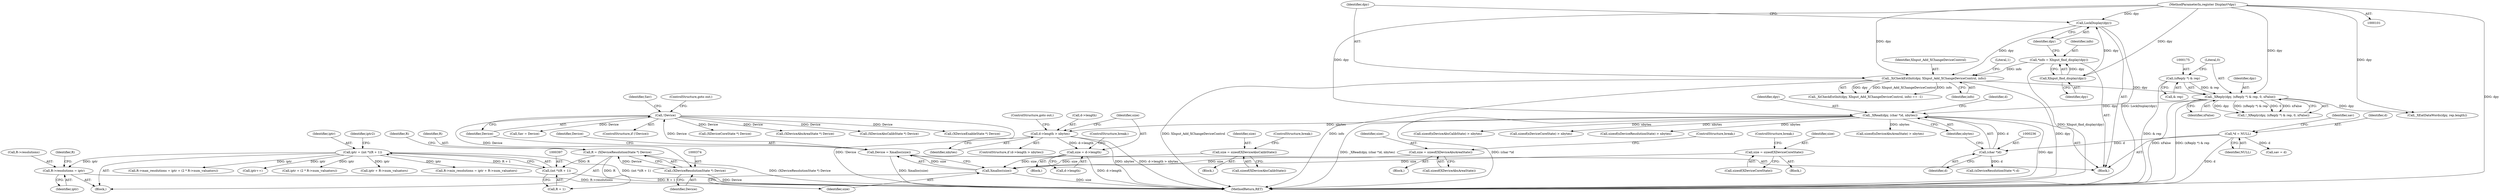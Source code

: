digraph "0_libXi_19a9cd607de73947fcfb104682f203ffe4e1f4e5_0@pointer" {
"1000408" [label="(Call,R->resolutions = iptr)"];
"1000394" [label="(Call,iptr = (int *)(R + 1))"];
"1000396" [label="(Call,(int *)(R + 1))"];
"1000371" [label="(Call,R = (XDeviceResolutionState *) Device)"];
"1000373" [label="(Call,(XDeviceResolutionState *) Device)"];
"1000347" [label="(Call,!Device)"];
"1000342" [label="(Call,Device = Xmalloc(size))"];
"1000344" [label="(Call,Xmalloc(size))"];
"1000297" [label="(Call,size = sizeof(XDeviceAbsCalibState))"];
"1000310" [label="(Call,size = sizeof(XDeviceAbsAreaState))"];
"1000323" [label="(Call,size = sizeof(XDeviceCoreState))"];
"1000336" [label="(Call,size = d->length)"];
"1000330" [label="(Call,d->length > nbytes)"];
"1000233" [label="(Call,_XRead(dpy, (char *)d, nbytes))"];
"1000172" [label="(Call,_XReply(dpy, (xReply *) & rep, 0, xFalse))"];
"1000133" [label="(Call,_XiCheckExtInit(dpy, XInput_Add_XChangeDeviceControl, info))"];
"1000129" [label="(Call,LockDisplay(dpy))"];
"1000127" [label="(Call,XInput_find_display(dpy))"];
"1000102" [label="(MethodParameterIn,register Display\t*dpy)"];
"1000125" [label="(Call,*info = XInput_find_display(dpy))"];
"1000174" [label="(Call,(xReply *) & rep)"];
"1000235" [label="(Call,(char *)d)"];
"1000115" [label="(Call,*d = NULL)"];
"1000135" [label="(Identifier,XInput_Add_XChangeDeviceControl)"];
"1000116" [label="(Identifier,d)"];
"1000422" [label="(Call,R->max_resolutions = iptr + (2 * R->num_valuators))"];
"1000371" [label="(Call,R = (XDeviceResolutionState *) Device)"];
"1000655" [label="(Call,(XDeviceEnableState *) Device)"];
"1000378" [label="(Identifier,R)"];
"1000448" [label="(Call,iptr++)"];
"1000303" [label="(Block,)"];
"1000176" [label="(Call,& rep)"];
"1000360" [label="(Block,)"];
"1000394" [label="(Call,iptr = (int *)(R + 1))"];
"1000179" [label="(Identifier,xFalse)"];
"1000297" [label="(Call,size = sizeof(XDeviceAbsCalibState))"];
"1000125" [label="(Call,*info = XInput_find_display(dpy))"];
"1000292" [label="(Call,sizeof(xDeviceAbsCalibState) > nbytes)"];
"1000345" [label="(Identifier,size)"];
"1000134" [label="(Identifier,dpy)"];
"1000396" [label="(Call,(int *)(R + 1))"];
"1000398" [label="(Call,R + 1)"];
"1000312" [label="(Call,sizeof(XDeviceAbsAreaState))"];
"1000230" [label="(Call,sav = d)"];
"1000426" [label="(Call,iptr + (2 * R->num_valuators))"];
"1000172" [label="(Call,_XReply(dpy, (xReply *) & rep, 0, xFalse))"];
"1000349" [label="(ControlStructure,goto out;)"];
"1000344" [label="(Call,Xmalloc(size))"];
"1000327" [label="(ControlStructure,break;)"];
"1000373" [label="(Call,(XDeviceResolutionState *) Device)"];
"1000243" [label="(Block,)"];
"1000127" [label="(Call,XInput_find_display(dpy))"];
"1000679" [label="(MethodReturn,RET)"];
"1000132" [label="(Call,_XiCheckExtInit(dpy, XInput_Add_XChangeDeviceControl, info) == -1)"];
"1000299" [label="(Call,sizeof(XDeviceAbsCalibState))"];
"1000290" [label="(Block,)"];
"1000329" [label="(ControlStructure,if (d->length > nbytes))"];
"1000318" [label="(Call,sizeof(xDeviceCoreState) > nbytes)"];
"1000174" [label="(Call,(xReply *) & rep)"];
"1000412" [label="(Identifier,iptr)"];
"1000417" [label="(Call,iptr + R->num_valuators)"];
"1000323" [label="(Call,size = sizeof(XDeviceCoreState))"];
"1000350" [label="(Call,Sav = Device)"];
"1000346" [label="(ControlStructure,if (!Device))"];
"1000233" [label="(Call,_XRead(dpy, (char *)d, nbytes))"];
"1000343" [label="(Identifier,Device)"];
"1000375" [label="(Identifier,Device)"];
"1000126" [label="(Identifier,info)"];
"1000235" [label="(Call,(char *)d)"];
"1000237" [label="(Identifier,d)"];
"1000298" [label="(Identifier,size)"];
"1000342" [label="(Call,Device = Xmalloc(size))"];
"1000117" [label="(Identifier,NULL)"];
"1000251" [label="(Call,(xDeviceResolutionState *) d)"];
"1000324" [label="(Identifier,size)"];
"1000224" [label="(Call,_XEatDataWords(dpy, rep.length))"];
"1000138" [label="(Literal,1)"];
"1000129" [label="(Call,LockDisplay(dpy))"];
"1000128" [label="(Identifier,dpy)"];
"1000615" [label="(Call,(XDeviceCoreState *) Device)"];
"1000311" [label="(Identifier,size)"];
"1000115" [label="(Call,*d = NULL)"];
"1000413" [label="(Call,R->min_resolutions = iptr + R->num_valuators)"];
"1000130" [label="(Identifier,dpy)"];
"1000395" [label="(Identifier,iptr)"];
"1000256" [label="(Call,sizeof(xDeviceResolutionState) > nbytes)"];
"1000136" [label="(Identifier,info)"];
"1000314" [label="(ControlStructure,break;)"];
"1000338" [label="(Call,d->length)"];
"1000330" [label="(Call,d->length > nbytes)"];
"1000348" [label="(Identifier,Device)"];
"1000547" [label="(Call,(XDeviceAbsAreaState *) Device)"];
"1000310" [label="(Call,size = sizeof(XDeviceAbsAreaState))"];
"1000325" [label="(Call,sizeof(XDeviceCoreState))"];
"1000409" [label="(Call,R->resolutions)"];
"1000120" [label="(Identifier,sav)"];
"1000351" [label="(Identifier,Sav)"];
"1000234" [label="(Identifier,dpy)"];
"1000331" [label="(Call,d->length)"];
"1000415" [label="(Identifier,R)"];
"1000465" [label="(Call,(XDeviceAbsCalibState *) Device)"];
"1000402" [label="(Identifier,iptr2)"];
"1000334" [label="(Identifier,nbytes)"];
"1000133" [label="(Call,_XiCheckExtInit(dpy, XInput_Add_XChangeDeviceControl, info))"];
"1000102" [label="(MethodParameterIn,register Display\t*dpy)"];
"1000372" [label="(Identifier,R)"];
"1000305" [label="(Call,sizeof(xDeviceAbsAreaState) > nbytes)"];
"1000178" [label="(Literal,0)"];
"1000341" [label="(ControlStructure,break;)"];
"1000173" [label="(Identifier,dpy)"];
"1000301" [label="(ControlStructure,break;)"];
"1000241" [label="(Identifier,d)"];
"1000238" [label="(Identifier,nbytes)"];
"1000408" [label="(Call,R->resolutions = iptr)"];
"1000347" [label="(Call,!Device)"];
"1000337" [label="(Identifier,size)"];
"1000335" [label="(ControlStructure,goto out;)"];
"1000105" [label="(Block,)"];
"1000316" [label="(Block,)"];
"1000336" [label="(Call,size = d->length)"];
"1000171" [label="(Call,!_XReply(dpy, (xReply *) & rep, 0, xFalse))"];
"1000408" -> "1000360"  [label="AST: "];
"1000408" -> "1000412"  [label="CFG: "];
"1000409" -> "1000408"  [label="AST: "];
"1000412" -> "1000408"  [label="AST: "];
"1000415" -> "1000408"  [label="CFG: "];
"1000408" -> "1000679"  [label="DDG: R->resolutions"];
"1000394" -> "1000408"  [label="DDG: iptr"];
"1000394" -> "1000360"  [label="AST: "];
"1000394" -> "1000396"  [label="CFG: "];
"1000395" -> "1000394"  [label="AST: "];
"1000396" -> "1000394"  [label="AST: "];
"1000402" -> "1000394"  [label="CFG: "];
"1000394" -> "1000679"  [label="DDG: (int *)(R + 1)"];
"1000396" -> "1000394"  [label="DDG: R + 1"];
"1000394" -> "1000413"  [label="DDG: iptr"];
"1000394" -> "1000417"  [label="DDG: iptr"];
"1000394" -> "1000422"  [label="DDG: iptr"];
"1000394" -> "1000426"  [label="DDG: iptr"];
"1000394" -> "1000448"  [label="DDG: iptr"];
"1000396" -> "1000398"  [label="CFG: "];
"1000397" -> "1000396"  [label="AST: "];
"1000398" -> "1000396"  [label="AST: "];
"1000396" -> "1000679"  [label="DDG: R + 1"];
"1000371" -> "1000396"  [label="DDG: R"];
"1000371" -> "1000360"  [label="AST: "];
"1000371" -> "1000373"  [label="CFG: "];
"1000372" -> "1000371"  [label="AST: "];
"1000373" -> "1000371"  [label="AST: "];
"1000378" -> "1000371"  [label="CFG: "];
"1000371" -> "1000679"  [label="DDG: (XDeviceResolutionState *) Device"];
"1000373" -> "1000371"  [label="DDG: Device"];
"1000371" -> "1000398"  [label="DDG: R"];
"1000373" -> "1000375"  [label="CFG: "];
"1000374" -> "1000373"  [label="AST: "];
"1000375" -> "1000373"  [label="AST: "];
"1000373" -> "1000679"  [label="DDG: Device"];
"1000347" -> "1000373"  [label="DDG: Device"];
"1000347" -> "1000346"  [label="AST: "];
"1000347" -> "1000348"  [label="CFG: "];
"1000348" -> "1000347"  [label="AST: "];
"1000349" -> "1000347"  [label="CFG: "];
"1000351" -> "1000347"  [label="CFG: "];
"1000347" -> "1000679"  [label="DDG: !Device"];
"1000342" -> "1000347"  [label="DDG: Device"];
"1000347" -> "1000350"  [label="DDG: Device"];
"1000347" -> "1000465"  [label="DDG: Device"];
"1000347" -> "1000547"  [label="DDG: Device"];
"1000347" -> "1000615"  [label="DDG: Device"];
"1000347" -> "1000655"  [label="DDG: Device"];
"1000342" -> "1000105"  [label="AST: "];
"1000342" -> "1000344"  [label="CFG: "];
"1000343" -> "1000342"  [label="AST: "];
"1000344" -> "1000342"  [label="AST: "];
"1000348" -> "1000342"  [label="CFG: "];
"1000342" -> "1000679"  [label="DDG: Xmalloc(size)"];
"1000344" -> "1000342"  [label="DDG: size"];
"1000344" -> "1000345"  [label="CFG: "];
"1000345" -> "1000344"  [label="AST: "];
"1000344" -> "1000679"  [label="DDG: size"];
"1000297" -> "1000344"  [label="DDG: size"];
"1000310" -> "1000344"  [label="DDG: size"];
"1000323" -> "1000344"  [label="DDG: size"];
"1000336" -> "1000344"  [label="DDG: size"];
"1000297" -> "1000290"  [label="AST: "];
"1000297" -> "1000299"  [label="CFG: "];
"1000298" -> "1000297"  [label="AST: "];
"1000299" -> "1000297"  [label="AST: "];
"1000301" -> "1000297"  [label="CFG: "];
"1000310" -> "1000303"  [label="AST: "];
"1000310" -> "1000312"  [label="CFG: "];
"1000311" -> "1000310"  [label="AST: "];
"1000312" -> "1000310"  [label="AST: "];
"1000314" -> "1000310"  [label="CFG: "];
"1000323" -> "1000316"  [label="AST: "];
"1000323" -> "1000325"  [label="CFG: "];
"1000324" -> "1000323"  [label="AST: "];
"1000325" -> "1000323"  [label="AST: "];
"1000327" -> "1000323"  [label="CFG: "];
"1000336" -> "1000243"  [label="AST: "];
"1000336" -> "1000338"  [label="CFG: "];
"1000337" -> "1000336"  [label="AST: "];
"1000338" -> "1000336"  [label="AST: "];
"1000341" -> "1000336"  [label="CFG: "];
"1000336" -> "1000679"  [label="DDG: d->length"];
"1000330" -> "1000336"  [label="DDG: d->length"];
"1000330" -> "1000329"  [label="AST: "];
"1000330" -> "1000334"  [label="CFG: "];
"1000331" -> "1000330"  [label="AST: "];
"1000334" -> "1000330"  [label="AST: "];
"1000335" -> "1000330"  [label="CFG: "];
"1000337" -> "1000330"  [label="CFG: "];
"1000330" -> "1000679"  [label="DDG: nbytes"];
"1000330" -> "1000679"  [label="DDG: d->length > nbytes"];
"1000233" -> "1000330"  [label="DDG: nbytes"];
"1000233" -> "1000105"  [label="AST: "];
"1000233" -> "1000238"  [label="CFG: "];
"1000234" -> "1000233"  [label="AST: "];
"1000235" -> "1000233"  [label="AST: "];
"1000238" -> "1000233"  [label="AST: "];
"1000241" -> "1000233"  [label="CFG: "];
"1000233" -> "1000679"  [label="DDG: _XRead(dpy, (char *)d, nbytes)"];
"1000233" -> "1000679"  [label="DDG: (char *)d"];
"1000233" -> "1000679"  [label="DDG: dpy"];
"1000172" -> "1000233"  [label="DDG: dpy"];
"1000102" -> "1000233"  [label="DDG: dpy"];
"1000235" -> "1000233"  [label="DDG: d"];
"1000233" -> "1000256"  [label="DDG: nbytes"];
"1000233" -> "1000292"  [label="DDG: nbytes"];
"1000233" -> "1000305"  [label="DDG: nbytes"];
"1000233" -> "1000318"  [label="DDG: nbytes"];
"1000172" -> "1000171"  [label="AST: "];
"1000172" -> "1000179"  [label="CFG: "];
"1000173" -> "1000172"  [label="AST: "];
"1000174" -> "1000172"  [label="AST: "];
"1000178" -> "1000172"  [label="AST: "];
"1000179" -> "1000172"  [label="AST: "];
"1000171" -> "1000172"  [label="CFG: "];
"1000172" -> "1000679"  [label="DDG: xFalse"];
"1000172" -> "1000679"  [label="DDG: (xReply *) & rep"];
"1000172" -> "1000171"  [label="DDG: dpy"];
"1000172" -> "1000171"  [label="DDG: (xReply *) & rep"];
"1000172" -> "1000171"  [label="DDG: 0"];
"1000172" -> "1000171"  [label="DDG: xFalse"];
"1000133" -> "1000172"  [label="DDG: dpy"];
"1000102" -> "1000172"  [label="DDG: dpy"];
"1000174" -> "1000172"  [label="DDG: & rep"];
"1000172" -> "1000224"  [label="DDG: dpy"];
"1000133" -> "1000132"  [label="AST: "];
"1000133" -> "1000136"  [label="CFG: "];
"1000134" -> "1000133"  [label="AST: "];
"1000135" -> "1000133"  [label="AST: "];
"1000136" -> "1000133"  [label="AST: "];
"1000138" -> "1000133"  [label="CFG: "];
"1000133" -> "1000679"  [label="DDG: dpy"];
"1000133" -> "1000679"  [label="DDG: XInput_Add_XChangeDeviceControl"];
"1000133" -> "1000679"  [label="DDG: info"];
"1000133" -> "1000132"  [label="DDG: dpy"];
"1000133" -> "1000132"  [label="DDG: XInput_Add_XChangeDeviceControl"];
"1000133" -> "1000132"  [label="DDG: info"];
"1000129" -> "1000133"  [label="DDG: dpy"];
"1000102" -> "1000133"  [label="DDG: dpy"];
"1000125" -> "1000133"  [label="DDG: info"];
"1000129" -> "1000105"  [label="AST: "];
"1000129" -> "1000130"  [label="CFG: "];
"1000130" -> "1000129"  [label="AST: "];
"1000134" -> "1000129"  [label="CFG: "];
"1000129" -> "1000679"  [label="DDG: LockDisplay(dpy)"];
"1000127" -> "1000129"  [label="DDG: dpy"];
"1000102" -> "1000129"  [label="DDG: dpy"];
"1000127" -> "1000125"  [label="AST: "];
"1000127" -> "1000128"  [label="CFG: "];
"1000128" -> "1000127"  [label="AST: "];
"1000125" -> "1000127"  [label="CFG: "];
"1000127" -> "1000125"  [label="DDG: dpy"];
"1000102" -> "1000127"  [label="DDG: dpy"];
"1000102" -> "1000101"  [label="AST: "];
"1000102" -> "1000679"  [label="DDG: dpy"];
"1000102" -> "1000224"  [label="DDG: dpy"];
"1000125" -> "1000105"  [label="AST: "];
"1000126" -> "1000125"  [label="AST: "];
"1000130" -> "1000125"  [label="CFG: "];
"1000125" -> "1000679"  [label="DDG: XInput_find_display(dpy)"];
"1000174" -> "1000176"  [label="CFG: "];
"1000175" -> "1000174"  [label="AST: "];
"1000176" -> "1000174"  [label="AST: "];
"1000178" -> "1000174"  [label="CFG: "];
"1000174" -> "1000679"  [label="DDG: & rep"];
"1000235" -> "1000237"  [label="CFG: "];
"1000236" -> "1000235"  [label="AST: "];
"1000237" -> "1000235"  [label="AST: "];
"1000238" -> "1000235"  [label="CFG: "];
"1000115" -> "1000235"  [label="DDG: d"];
"1000235" -> "1000251"  [label="DDG: d"];
"1000115" -> "1000105"  [label="AST: "];
"1000115" -> "1000117"  [label="CFG: "];
"1000116" -> "1000115"  [label="AST: "];
"1000117" -> "1000115"  [label="AST: "];
"1000120" -> "1000115"  [label="CFG: "];
"1000115" -> "1000679"  [label="DDG: d"];
"1000115" -> "1000230"  [label="DDG: d"];
}

